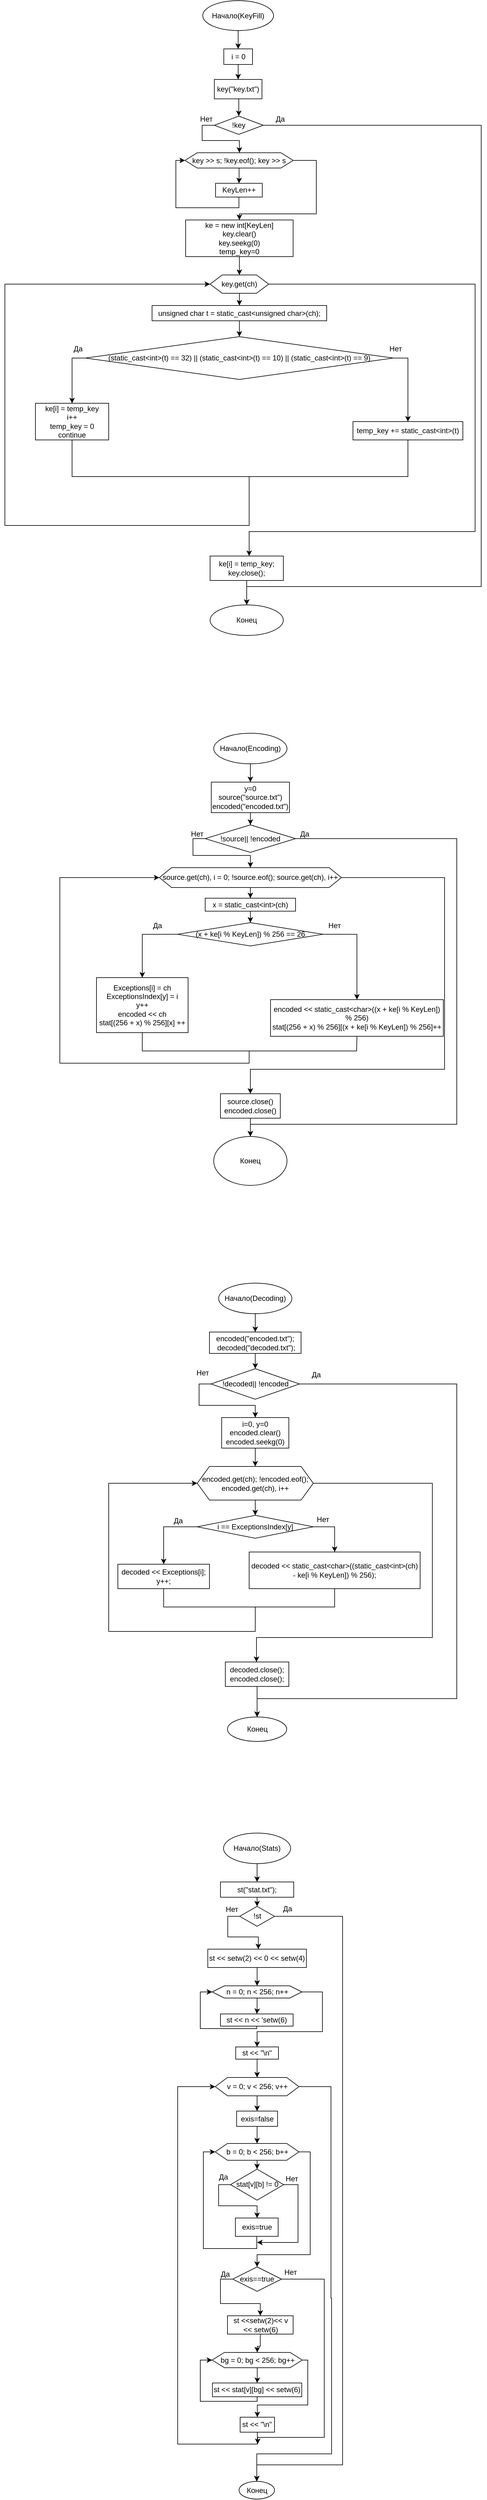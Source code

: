 <mxfile version="22.1.11" type="device">
  <diagram name="Страница — 1" id="eBYoO9lafieUX8PKDWNE">
    <mxGraphModel dx="2058" dy="2349" grid="1" gridSize="1" guides="1" tooltips="1" connect="1" arrows="1" fold="1" page="1" pageScale="1" pageWidth="827" pageHeight="1169" math="0" shadow="0">
      <root>
        <mxCell id="0" />
        <mxCell id="1" parent="0" />
        <mxCell id="-G9Bp_dfv1pCXyJ47o4s-3" value="" style="edgeStyle=orthogonalEdgeStyle;rounded=0;orthogonalLoop=1;jettySize=auto;html=1;" parent="1" source="-G9Bp_dfv1pCXyJ47o4s-1" target="-G9Bp_dfv1pCXyJ47o4s-2" edge="1">
          <mxGeometry relative="1" as="geometry" />
        </mxCell>
        <mxCell id="-G9Bp_dfv1pCXyJ47o4s-1" value="Начало(KeyFill)" style="ellipse;whiteSpace=wrap;html=1;" parent="1" vertex="1">
          <mxGeometry x="354" y="-1169" width="116" height="49" as="geometry" />
        </mxCell>
        <mxCell id="-G9Bp_dfv1pCXyJ47o4s-5" value="" style="edgeStyle=orthogonalEdgeStyle;rounded=0;orthogonalLoop=1;jettySize=auto;html=1;" parent="1" source="-G9Bp_dfv1pCXyJ47o4s-2" target="-G9Bp_dfv1pCXyJ47o4s-4" edge="1">
          <mxGeometry relative="1" as="geometry" />
        </mxCell>
        <mxCell id="-G9Bp_dfv1pCXyJ47o4s-2" value="i = 0" style="whiteSpace=wrap;html=1;" parent="1" vertex="1">
          <mxGeometry x="388.5" y="-1090" width="47" height="25.5" as="geometry" />
        </mxCell>
        <mxCell id="-G9Bp_dfv1pCXyJ47o4s-7" style="edgeStyle=orthogonalEdgeStyle;rounded=0;orthogonalLoop=1;jettySize=auto;html=1;exitX=0.5;exitY=1;exitDx=0;exitDy=0;entryX=0.5;entryY=0;entryDx=0;entryDy=0;" parent="1" source="-G9Bp_dfv1pCXyJ47o4s-4" target="-G9Bp_dfv1pCXyJ47o4s-6" edge="1">
          <mxGeometry relative="1" as="geometry" />
        </mxCell>
        <mxCell id="-G9Bp_dfv1pCXyJ47o4s-4" value="key(&quot;key.txt&quot;)" style="whiteSpace=wrap;html=1;" parent="1" vertex="1">
          <mxGeometry x="373" y="-1040" width="78" height="31.75" as="geometry" />
        </mxCell>
        <mxCell id="-G9Bp_dfv1pCXyJ47o4s-11" style="edgeStyle=orthogonalEdgeStyle;rounded=0;orthogonalLoop=1;jettySize=auto;html=1;exitX=1;exitY=0.5;exitDx=0;exitDy=0;entryX=0.5;entryY=0;entryDx=0;entryDy=0;" parent="1" source="-G9Bp_dfv1pCXyJ47o4s-6" target="-G9Bp_dfv1pCXyJ47o4s-39" edge="1">
          <mxGeometry relative="1" as="geometry">
            <mxPoint x="520" y="-965.333" as="targetPoint" />
            <Array as="points">
              <mxPoint x="810" y="-965" />
              <mxPoint x="810" y="-210" />
              <mxPoint x="426" y="-210" />
            </Array>
          </mxGeometry>
        </mxCell>
        <mxCell id="-G9Bp_dfv1pCXyJ47o4s-13" value="" style="edgeStyle=orthogonalEdgeStyle;rounded=0;orthogonalLoop=1;jettySize=auto;html=1;exitX=0;exitY=0.5;exitDx=0;exitDy=0;" parent="1" source="-G9Bp_dfv1pCXyJ47o4s-6" target="-G9Bp_dfv1pCXyJ47o4s-12" edge="1">
          <mxGeometry relative="1" as="geometry">
            <Array as="points">
              <mxPoint x="353" y="-965" />
              <mxPoint x="353" y="-940" />
              <mxPoint x="414" y="-940" />
            </Array>
          </mxGeometry>
        </mxCell>
        <mxCell id="-G9Bp_dfv1pCXyJ47o4s-6" value="!key" style="rhombus;whiteSpace=wrap;html=1;" parent="1" vertex="1">
          <mxGeometry x="373" y="-980" width="80" height="30" as="geometry" />
        </mxCell>
        <mxCell id="-G9Bp_dfv1pCXyJ47o4s-15" value="" style="edgeStyle=orthogonalEdgeStyle;rounded=0;orthogonalLoop=1;jettySize=auto;html=1;" parent="1" source="-G9Bp_dfv1pCXyJ47o4s-12" target="-G9Bp_dfv1pCXyJ47o4s-14" edge="1">
          <mxGeometry relative="1" as="geometry" />
        </mxCell>
        <mxCell id="-G9Bp_dfv1pCXyJ47o4s-18" value="" style="edgeStyle=orthogonalEdgeStyle;rounded=0;orthogonalLoop=1;jettySize=auto;html=1;entryX=0.5;entryY=0;entryDx=0;entryDy=0;" parent="1" source="-G9Bp_dfv1pCXyJ47o4s-12" target="-G9Bp_dfv1pCXyJ47o4s-17" edge="1">
          <mxGeometry relative="1" as="geometry">
            <Array as="points">
              <mxPoint x="540" y="-907" />
              <mxPoint x="540" y="-820" />
              <mxPoint x="414" y="-820" />
            </Array>
          </mxGeometry>
        </mxCell>
        <mxCell id="-G9Bp_dfv1pCXyJ47o4s-12" value="key &amp;gt;&amp;gt; s; !key.eof(); key &amp;gt;&amp;gt; s" style="shape=hexagon;perimeter=hexagonPerimeter2;whiteSpace=wrap;html=1;fixedSize=1;" parent="1" vertex="1">
          <mxGeometry x="325" y="-920" width="177" height="25" as="geometry" />
        </mxCell>
        <mxCell id="-G9Bp_dfv1pCXyJ47o4s-16" style="edgeStyle=orthogonalEdgeStyle;rounded=0;orthogonalLoop=1;jettySize=auto;html=1;exitX=0.5;exitY=1;exitDx=0;exitDy=0;entryX=0;entryY=0.5;entryDx=0;entryDy=0;" parent="1" source="-G9Bp_dfv1pCXyJ47o4s-14" target="-G9Bp_dfv1pCXyJ47o4s-12" edge="1">
          <mxGeometry relative="1" as="geometry">
            <Array as="points">
              <mxPoint x="413" y="-830" />
              <mxPoint x="310" y="-830" />
              <mxPoint x="310" y="-907" />
            </Array>
          </mxGeometry>
        </mxCell>
        <mxCell id="-G9Bp_dfv1pCXyJ47o4s-14" value="KeyLen++" style="whiteSpace=wrap;html=1;" parent="1" vertex="1">
          <mxGeometry x="375" y="-870" width="76.5" height="22.5" as="geometry" />
        </mxCell>
        <mxCell id="-G9Bp_dfv1pCXyJ47o4s-21" value="" style="edgeStyle=orthogonalEdgeStyle;rounded=0;orthogonalLoop=1;jettySize=auto;html=1;" parent="1" source="-G9Bp_dfv1pCXyJ47o4s-17" target="-G9Bp_dfv1pCXyJ47o4s-20" edge="1">
          <mxGeometry relative="1" as="geometry" />
        </mxCell>
        <mxCell id="-G9Bp_dfv1pCXyJ47o4s-17" value="&lt;div&gt;ke = new int[KeyLen]&lt;/div&gt;&lt;div&gt;key.clear()&lt;/div&gt;&lt;div&gt;key.seekg(0)&lt;/div&gt;&lt;div&gt;temp_key=0&lt;/div&gt;" style="whiteSpace=wrap;html=1;" parent="1" vertex="1">
          <mxGeometry x="326" y="-810" width="176" height="60" as="geometry" />
        </mxCell>
        <mxCell id="-G9Bp_dfv1pCXyJ47o4s-23" value="" style="edgeStyle=orthogonalEdgeStyle;rounded=0;orthogonalLoop=1;jettySize=auto;html=1;" parent="1" source="-G9Bp_dfv1pCXyJ47o4s-20" target="-G9Bp_dfv1pCXyJ47o4s-22" edge="1">
          <mxGeometry relative="1" as="geometry" />
        </mxCell>
        <mxCell id="-G9Bp_dfv1pCXyJ47o4s-37" style="edgeStyle=orthogonalEdgeStyle;rounded=0;orthogonalLoop=1;jettySize=auto;html=1;exitX=1;exitY=0.5;exitDx=0;exitDy=0;" parent="1" source="-G9Bp_dfv1pCXyJ47o4s-20" edge="1">
          <mxGeometry relative="1" as="geometry">
            <mxPoint x="430" y="-260" as="targetPoint" />
            <Array as="points">
              <mxPoint x="800" y="-705" />
              <mxPoint x="800" y="-300" />
              <mxPoint x="430" y="-300" />
            </Array>
          </mxGeometry>
        </mxCell>
        <mxCell id="-G9Bp_dfv1pCXyJ47o4s-20" value="key.get(ch)" style="shape=hexagon;perimeter=hexagonPerimeter2;whiteSpace=wrap;html=1;fixedSize=1;" parent="1" vertex="1">
          <mxGeometry x="366" y="-720" width="96" height="30" as="geometry" />
        </mxCell>
        <mxCell id="-G9Bp_dfv1pCXyJ47o4s-25" value="" style="edgeStyle=orthogonalEdgeStyle;rounded=0;orthogonalLoop=1;jettySize=auto;html=1;" parent="1" source="-G9Bp_dfv1pCXyJ47o4s-22" target="-G9Bp_dfv1pCXyJ47o4s-24" edge="1">
          <mxGeometry relative="1" as="geometry" />
        </mxCell>
        <mxCell id="-G9Bp_dfv1pCXyJ47o4s-22" value="unsigned char t = static_cast&amp;lt;unsigned char&amp;gt;(ch);" style="whiteSpace=wrap;html=1;" parent="1" vertex="1">
          <mxGeometry x="271" y="-670" width="286" height="25" as="geometry" />
        </mxCell>
        <mxCell id="-G9Bp_dfv1pCXyJ47o4s-27" value="" style="edgeStyle=orthogonalEdgeStyle;rounded=0;orthogonalLoop=1;jettySize=auto;html=1;exitX=1;exitY=0.5;exitDx=0;exitDy=0;" parent="1" source="-G9Bp_dfv1pCXyJ47o4s-24" target="-G9Bp_dfv1pCXyJ47o4s-26" edge="1">
          <mxGeometry relative="1" as="geometry" />
        </mxCell>
        <mxCell id="-G9Bp_dfv1pCXyJ47o4s-29" value="" style="edgeStyle=orthogonalEdgeStyle;rounded=0;orthogonalLoop=1;jettySize=auto;html=1;exitX=0;exitY=0.5;exitDx=0;exitDy=0;" parent="1" source="-G9Bp_dfv1pCXyJ47o4s-24" target="-G9Bp_dfv1pCXyJ47o4s-28" edge="1">
          <mxGeometry relative="1" as="geometry" />
        </mxCell>
        <mxCell id="-G9Bp_dfv1pCXyJ47o4s-24" value="(static_cast&amp;lt;int&amp;gt;(t) == 32) || (static_cast&amp;lt;int&amp;gt;(t) == 10) || (static_cast&amp;lt;int&amp;gt;(t) == 9)" style="rhombus;whiteSpace=wrap;html=1;" parent="1" vertex="1">
          <mxGeometry x="162" y="-619" width="504" height="70" as="geometry" />
        </mxCell>
        <mxCell id="-G9Bp_dfv1pCXyJ47o4s-26" value="temp_key += static_cast&amp;lt;int&amp;gt;(t)" style="whiteSpace=wrap;html=1;" parent="1" vertex="1">
          <mxGeometry x="600" y="-480" width="180" height="30" as="geometry" />
        </mxCell>
        <mxCell id="-G9Bp_dfv1pCXyJ47o4s-34" style="edgeStyle=orthogonalEdgeStyle;rounded=0;orthogonalLoop=1;jettySize=auto;html=1;exitX=0.5;exitY=1;exitDx=0;exitDy=0;entryX=0;entryY=0.5;entryDx=0;entryDy=0;" parent="1" target="-G9Bp_dfv1pCXyJ47o4s-20" edge="1">
          <mxGeometry relative="1" as="geometry">
            <mxPoint x="40" y="-840" as="targetPoint" />
            <mxPoint x="140" y="-450" as="sourcePoint" />
            <Array as="points">
              <mxPoint x="140" y="-390" />
              <mxPoint x="430" y="-390" />
              <mxPoint x="430" y="-310" />
              <mxPoint x="30" y="-310" />
              <mxPoint x="30" y="-705" />
            </Array>
          </mxGeometry>
        </mxCell>
        <mxCell id="-G9Bp_dfv1pCXyJ47o4s-28" value="&lt;div&gt;ke[i] = temp_key&lt;/div&gt;&lt;div&gt;i++&lt;/div&gt;&lt;div&gt;temp_key = 0&lt;/div&gt;&lt;div&gt;continue&lt;/div&gt;" style="whiteSpace=wrap;html=1;" parent="1" vertex="1">
          <mxGeometry x="80" y="-510" width="120" height="60" as="geometry" />
        </mxCell>
        <mxCell id="-G9Bp_dfv1pCXyJ47o4s-30" value="Да" style="text;html=1;strokeColor=none;fillColor=none;align=center;verticalAlign=middle;whiteSpace=wrap;rounded=0;" parent="1" vertex="1">
          <mxGeometry x="120" y="-614" width="60" height="30" as="geometry" />
        </mxCell>
        <mxCell id="-G9Bp_dfv1pCXyJ47o4s-31" value="Да" style="text;html=1;strokeColor=none;fillColor=none;align=center;verticalAlign=middle;whiteSpace=wrap;rounded=0;" parent="1" vertex="1">
          <mxGeometry x="451" y="-990" width="60" height="30" as="geometry" />
        </mxCell>
        <mxCell id="-G9Bp_dfv1pCXyJ47o4s-32" value="Нет" style="text;html=1;strokeColor=none;fillColor=none;align=center;verticalAlign=middle;whiteSpace=wrap;rounded=0;" parent="1" vertex="1">
          <mxGeometry x="640" y="-614" width="60" height="30" as="geometry" />
        </mxCell>
        <mxCell id="-G9Bp_dfv1pCXyJ47o4s-33" value="Нет" style="text;html=1;strokeColor=none;fillColor=none;align=center;verticalAlign=middle;whiteSpace=wrap;rounded=0;" parent="1" vertex="1">
          <mxGeometry x="330" y="-990" width="60" height="30" as="geometry" />
        </mxCell>
        <mxCell id="-G9Bp_dfv1pCXyJ47o4s-36" value="" style="endArrow=none;html=1;rounded=0;entryX=0.5;entryY=1;entryDx=0;entryDy=0;" parent="1" target="-G9Bp_dfv1pCXyJ47o4s-26" edge="1">
          <mxGeometry width="50" height="50" relative="1" as="geometry">
            <mxPoint x="430" y="-390" as="sourcePoint" />
            <mxPoint x="420" y="-660" as="targetPoint" />
            <Array as="points">
              <mxPoint x="690" y="-390" />
            </Array>
          </mxGeometry>
        </mxCell>
        <mxCell id="-G9Bp_dfv1pCXyJ47o4s-40" style="edgeStyle=orthogonalEdgeStyle;rounded=0;orthogonalLoop=1;jettySize=auto;html=1;exitX=0.5;exitY=1;exitDx=0;exitDy=0;entryX=0.5;entryY=0;entryDx=0;entryDy=0;" parent="1" source="-G9Bp_dfv1pCXyJ47o4s-38" target="-G9Bp_dfv1pCXyJ47o4s-39" edge="1">
          <mxGeometry relative="1" as="geometry" />
        </mxCell>
        <mxCell id="-G9Bp_dfv1pCXyJ47o4s-38" value="&lt;div&gt;ke[i] = temp_key;&lt;/div&gt;&lt;div&gt;key.close();&lt;/div&gt;" style="rounded=0;whiteSpace=wrap;html=1;" parent="1" vertex="1">
          <mxGeometry x="366" y="-260" width="120" height="40" as="geometry" />
        </mxCell>
        <mxCell id="-G9Bp_dfv1pCXyJ47o4s-39" value="Конец" style="ellipse;whiteSpace=wrap;html=1;" parent="1" vertex="1">
          <mxGeometry x="366" y="-180" width="120" height="50" as="geometry" />
        </mxCell>
        <mxCell id="-G9Bp_dfv1pCXyJ47o4s-43" value="" style="edgeStyle=orthogonalEdgeStyle;rounded=0;orthogonalLoop=1;jettySize=auto;html=1;" parent="1" source="-G9Bp_dfv1pCXyJ47o4s-41" target="-G9Bp_dfv1pCXyJ47o4s-42" edge="1">
          <mxGeometry relative="1" as="geometry" />
        </mxCell>
        <mxCell id="-G9Bp_dfv1pCXyJ47o4s-41" value="Начало(Encoding)" style="ellipse;whiteSpace=wrap;html=1;" parent="1" vertex="1">
          <mxGeometry x="372" y="30" width="120" height="50" as="geometry" />
        </mxCell>
        <mxCell id="-G9Bp_dfv1pCXyJ47o4s-45" value="" style="edgeStyle=orthogonalEdgeStyle;rounded=0;orthogonalLoop=1;jettySize=auto;html=1;" parent="1" source="-G9Bp_dfv1pCXyJ47o4s-42" target="-G9Bp_dfv1pCXyJ47o4s-44" edge="1">
          <mxGeometry relative="1" as="geometry" />
        </mxCell>
        <mxCell id="-G9Bp_dfv1pCXyJ47o4s-42" value="y=0&lt;br&gt;source(&quot;source.txt&quot;)&lt;br&gt;encoded(&quot;encoded.txt&quot;)" style="whiteSpace=wrap;html=1;" parent="1" vertex="1">
          <mxGeometry x="368" y="110" width="128" height="50" as="geometry" />
        </mxCell>
        <mxCell id="-G9Bp_dfv1pCXyJ47o4s-46" style="edgeStyle=orthogonalEdgeStyle;rounded=0;orthogonalLoop=1;jettySize=auto;html=1;exitX=1;exitY=0.5;exitDx=0;exitDy=0;entryX=0.5;entryY=0;entryDx=0;entryDy=0;" parent="1" source="-G9Bp_dfv1pCXyJ47o4s-44" target="-G9Bp_dfv1pCXyJ47o4s-62" edge="1">
          <mxGeometry relative="1" as="geometry">
            <mxPoint x="510" y="810" as="targetPoint" />
            <Array as="points">
              <mxPoint x="770" y="203" />
              <mxPoint x="770" y="670" />
              <mxPoint x="432" y="670" />
            </Array>
          </mxGeometry>
        </mxCell>
        <mxCell id="-G9Bp_dfv1pCXyJ47o4s-48" value="" style="edgeStyle=orthogonalEdgeStyle;rounded=0;orthogonalLoop=1;jettySize=auto;html=1;exitX=0;exitY=0.5;exitDx=0;exitDy=0;entryX=0.5;entryY=0;entryDx=0;entryDy=0;" parent="1" source="-G9Bp_dfv1pCXyJ47o4s-44" target="-G9Bp_dfv1pCXyJ47o4s-47" edge="1">
          <mxGeometry relative="1" as="geometry">
            <Array as="points">
              <mxPoint x="338" y="203" />
              <mxPoint x="338" y="230" />
              <mxPoint x="432" y="230" />
            </Array>
          </mxGeometry>
        </mxCell>
        <mxCell id="-G9Bp_dfv1pCXyJ47o4s-44" value="!source|| !encoded" style="rhombus;whiteSpace=wrap;html=1;" parent="1" vertex="1">
          <mxGeometry x="358" y="180" width="148" height="45" as="geometry" />
        </mxCell>
        <mxCell id="-G9Bp_dfv1pCXyJ47o4s-50" value="" style="edgeStyle=orthogonalEdgeStyle;rounded=0;orthogonalLoop=1;jettySize=auto;html=1;" parent="1" source="-G9Bp_dfv1pCXyJ47o4s-47" target="-G9Bp_dfv1pCXyJ47o4s-49" edge="1">
          <mxGeometry relative="1" as="geometry" />
        </mxCell>
        <mxCell id="-G9Bp_dfv1pCXyJ47o4s-61" value="" style="edgeStyle=orthogonalEdgeStyle;rounded=0;orthogonalLoop=1;jettySize=auto;html=1;entryX=0.5;entryY=0;entryDx=0;entryDy=0;" parent="1" source="-G9Bp_dfv1pCXyJ47o4s-47" target="-G9Bp_dfv1pCXyJ47o4s-60" edge="1">
          <mxGeometry relative="1" as="geometry">
            <Array as="points">
              <mxPoint x="750" y="266" />
              <mxPoint x="750" y="580" />
              <mxPoint x="432" y="580" />
              <mxPoint x="432" y="610" />
            </Array>
          </mxGeometry>
        </mxCell>
        <mxCell id="-G9Bp_dfv1pCXyJ47o4s-47" value="source.get(ch), i = 0; !source.eof(); source.get(ch), i++" style="shape=hexagon;perimeter=hexagonPerimeter2;whiteSpace=wrap;html=1;fixedSize=1;" parent="1" vertex="1">
          <mxGeometry x="283" y="250" width="298" height="32.5" as="geometry" />
        </mxCell>
        <mxCell id="-G9Bp_dfv1pCXyJ47o4s-52" value="" style="edgeStyle=orthogonalEdgeStyle;rounded=0;orthogonalLoop=1;jettySize=auto;html=1;" parent="1" source="-G9Bp_dfv1pCXyJ47o4s-49" target="-G9Bp_dfv1pCXyJ47o4s-51" edge="1">
          <mxGeometry relative="1" as="geometry" />
        </mxCell>
        <mxCell id="-G9Bp_dfv1pCXyJ47o4s-49" value="x = static_cast&amp;lt;int&amp;gt;(ch)" style="whiteSpace=wrap;html=1;" parent="1" vertex="1">
          <mxGeometry x="358" y="300" width="148" height="21.25" as="geometry" />
        </mxCell>
        <mxCell id="-G9Bp_dfv1pCXyJ47o4s-54" value="" style="edgeStyle=orthogonalEdgeStyle;rounded=0;orthogonalLoop=1;jettySize=auto;html=1;exitX=0;exitY=0.5;exitDx=0;exitDy=0;" parent="1" source="-G9Bp_dfv1pCXyJ47o4s-51" target="-G9Bp_dfv1pCXyJ47o4s-53" edge="1">
          <mxGeometry relative="1" as="geometry" />
        </mxCell>
        <mxCell id="-G9Bp_dfv1pCXyJ47o4s-56" value="" style="edgeStyle=orthogonalEdgeStyle;rounded=0;orthogonalLoop=1;jettySize=auto;html=1;exitX=1;exitY=0.5;exitDx=0;exitDy=0;" parent="1" source="-G9Bp_dfv1pCXyJ47o4s-51" target="-G9Bp_dfv1pCXyJ47o4s-55" edge="1">
          <mxGeometry relative="1" as="geometry" />
        </mxCell>
        <mxCell id="-G9Bp_dfv1pCXyJ47o4s-51" value="(x + ke[i % KeyLen]) % 256 == 26" style="rhombus;whiteSpace=wrap;html=1;" parent="1" vertex="1">
          <mxGeometry x="313" y="340" width="238" height="38.12" as="geometry" />
        </mxCell>
        <mxCell id="-G9Bp_dfv1pCXyJ47o4s-57" style="edgeStyle=orthogonalEdgeStyle;rounded=0;orthogonalLoop=1;jettySize=auto;html=1;exitX=0.5;exitY=1;exitDx=0;exitDy=0;entryX=0;entryY=0.5;entryDx=0;entryDy=0;" parent="1" source="-G9Bp_dfv1pCXyJ47o4s-53" target="-G9Bp_dfv1pCXyJ47o4s-47" edge="1">
          <mxGeometry relative="1" as="geometry">
            <Array as="points">
              <mxPoint x="255" y="550" />
              <mxPoint x="430" y="550" />
              <mxPoint x="430" y="570" />
              <mxPoint x="120" y="570" />
              <mxPoint x="120" y="266" />
            </Array>
          </mxGeometry>
        </mxCell>
        <mxCell id="-G9Bp_dfv1pCXyJ47o4s-53" value="&lt;div&gt;Exceptions[i] = ch&lt;/div&gt;&lt;div&gt;ExceptionsIndex[y] = i&lt;/div&gt;&lt;div&gt;y++&lt;/div&gt;&lt;div&gt;encoded &amp;lt;&amp;lt; ch&lt;/div&gt;&lt;div&gt;stat[(256 + x) % 256][x] ++&lt;/div&gt;" style="whiteSpace=wrap;html=1;" parent="1" vertex="1">
          <mxGeometry x="180" y="430" width="150" height="90" as="geometry" />
        </mxCell>
        <mxCell id="-G9Bp_dfv1pCXyJ47o4s-55" value="&lt;div&gt;encoded &amp;lt;&amp;lt; static_cast&amp;lt;char&amp;gt;((x + ke[i % KeyLen]) % 256)&lt;/div&gt;&lt;div&gt;stat[(256 + x) % 256][(x + ke[i % KeyLen]) % 256]++&lt;/div&gt;" style="whiteSpace=wrap;html=1;" parent="1" vertex="1">
          <mxGeometry x="465" y="466" width="283" height="60" as="geometry" />
        </mxCell>
        <mxCell id="-G9Bp_dfv1pCXyJ47o4s-59" value="" style="endArrow=none;html=1;rounded=0;entryX=0.5;entryY=1;entryDx=0;entryDy=0;" parent="1" target="-G9Bp_dfv1pCXyJ47o4s-55" edge="1">
          <mxGeometry width="50" height="50" relative="1" as="geometry">
            <mxPoint x="430" y="550" as="sourcePoint" />
            <mxPoint x="450" y="190" as="targetPoint" />
            <Array as="points">
              <mxPoint x="606" y="550" />
            </Array>
          </mxGeometry>
        </mxCell>
        <mxCell id="-G9Bp_dfv1pCXyJ47o4s-63" value="" style="edgeStyle=orthogonalEdgeStyle;rounded=0;orthogonalLoop=1;jettySize=auto;html=1;" parent="1" source="-G9Bp_dfv1pCXyJ47o4s-60" target="-G9Bp_dfv1pCXyJ47o4s-62" edge="1">
          <mxGeometry relative="1" as="geometry" />
        </mxCell>
        <mxCell id="-G9Bp_dfv1pCXyJ47o4s-60" value="&lt;div&gt;source.close()&lt;/div&gt;&lt;div&gt;encoded.close()&lt;/div&gt;" style="whiteSpace=wrap;html=1;" parent="1" vertex="1">
          <mxGeometry x="383" y="620" width="98" height="40" as="geometry" />
        </mxCell>
        <mxCell id="-G9Bp_dfv1pCXyJ47o4s-62" value="Конец" style="ellipse;whiteSpace=wrap;html=1;" parent="1" vertex="1">
          <mxGeometry x="372" y="690" width="120" height="80" as="geometry" />
        </mxCell>
        <mxCell id="-G9Bp_dfv1pCXyJ47o4s-65" value="Нет" style="text;html=1;strokeColor=none;fillColor=none;align=center;verticalAlign=middle;whiteSpace=wrap;rounded=0;" parent="1" vertex="1">
          <mxGeometry x="315" y="180" width="60" height="30" as="geometry" />
        </mxCell>
        <mxCell id="-G9Bp_dfv1pCXyJ47o4s-66" value="Нет" style="text;html=1;strokeColor=none;fillColor=none;align=center;verticalAlign=middle;whiteSpace=wrap;rounded=0;" parent="1" vertex="1">
          <mxGeometry x="540" y="330" width="60" height="30" as="geometry" />
        </mxCell>
        <mxCell id="-G9Bp_dfv1pCXyJ47o4s-67" value="Да" style="text;html=1;strokeColor=none;fillColor=none;align=center;verticalAlign=middle;whiteSpace=wrap;rounded=0;" parent="1" vertex="1">
          <mxGeometry x="491" y="180" width="60" height="30" as="geometry" />
        </mxCell>
        <mxCell id="-G9Bp_dfv1pCXyJ47o4s-68" value="Да" style="text;html=1;strokeColor=none;fillColor=none;align=center;verticalAlign=middle;whiteSpace=wrap;rounded=0;" parent="1" vertex="1">
          <mxGeometry x="250" y="330" width="60" height="30" as="geometry" />
        </mxCell>
        <mxCell id="-G9Bp_dfv1pCXyJ47o4s-71" value="" style="edgeStyle=orthogonalEdgeStyle;rounded=0;orthogonalLoop=1;jettySize=auto;html=1;" parent="1" source="-G9Bp_dfv1pCXyJ47o4s-69" target="-G9Bp_dfv1pCXyJ47o4s-70" edge="1">
          <mxGeometry relative="1" as="geometry" />
        </mxCell>
        <mxCell id="-G9Bp_dfv1pCXyJ47o4s-69" value="Начало(Decoding)" style="ellipse;whiteSpace=wrap;html=1;" parent="1" vertex="1">
          <mxGeometry x="380" y="930" width="120" height="50" as="geometry" />
        </mxCell>
        <mxCell id="-G9Bp_dfv1pCXyJ47o4s-73" value="" style="edgeStyle=orthogonalEdgeStyle;rounded=0;orthogonalLoop=1;jettySize=auto;html=1;" parent="1" source="-G9Bp_dfv1pCXyJ47o4s-70" target="-G9Bp_dfv1pCXyJ47o4s-72" edge="1">
          <mxGeometry relative="1" as="geometry" />
        </mxCell>
        <mxCell id="-G9Bp_dfv1pCXyJ47o4s-70" value="&lt;div&gt;encoded(&quot;encoded.txt&quot;);&lt;/div&gt;&lt;div&gt;&amp;nbsp;decoded(&quot;decoded.txt&quot;);&lt;span style=&quot;&quot;&gt;&lt;/span&gt;&lt;/div&gt;" style="whiteSpace=wrap;html=1;" parent="1" vertex="1">
          <mxGeometry x="365" y="1010" width="150" height="35" as="geometry" />
        </mxCell>
        <mxCell id="-G9Bp_dfv1pCXyJ47o4s-74" style="edgeStyle=orthogonalEdgeStyle;rounded=0;orthogonalLoop=1;jettySize=auto;html=1;exitX=0;exitY=0.5;exitDx=0;exitDy=0;" parent="1" source="-G9Bp_dfv1pCXyJ47o4s-72" target="-G9Bp_dfv1pCXyJ47o4s-76" edge="1">
          <mxGeometry relative="1" as="geometry">
            <mxPoint x="440" y="1170" as="targetPoint" />
            <Array as="points">
              <mxPoint x="348" y="1095" />
              <mxPoint x="348" y="1130" />
              <mxPoint x="440" y="1130" />
            </Array>
          </mxGeometry>
        </mxCell>
        <mxCell id="-G9Bp_dfv1pCXyJ47o4s-75" style="edgeStyle=orthogonalEdgeStyle;rounded=0;orthogonalLoop=1;jettySize=auto;html=1;exitX=1;exitY=0.5;exitDx=0;exitDy=0;entryX=0.5;entryY=0;entryDx=0;entryDy=0;" parent="1" source="-G9Bp_dfv1pCXyJ47o4s-72" target="-G9Bp_dfv1pCXyJ47o4s-91" edge="1">
          <mxGeometry relative="1" as="geometry">
            <mxPoint x="760" y="1680.833" as="targetPoint" />
            <Array as="points">
              <mxPoint x="770" y="1095" />
              <mxPoint x="770" y="1610" />
              <mxPoint x="443" y="1610" />
            </Array>
          </mxGeometry>
        </mxCell>
        <mxCell id="-G9Bp_dfv1pCXyJ47o4s-72" value="!decoded|| !encoded" style="rhombus;whiteSpace=wrap;html=1;" parent="1" vertex="1">
          <mxGeometry x="367.5" y="1070" width="145" height="50" as="geometry" />
        </mxCell>
        <mxCell id="-G9Bp_dfv1pCXyJ47o4s-78" value="" style="edgeStyle=orthogonalEdgeStyle;rounded=0;orthogonalLoop=1;jettySize=auto;html=1;" parent="1" source="-G9Bp_dfv1pCXyJ47o4s-76" target="-G9Bp_dfv1pCXyJ47o4s-77" edge="1">
          <mxGeometry relative="1" as="geometry" />
        </mxCell>
        <mxCell id="-G9Bp_dfv1pCXyJ47o4s-76" value="i=0, y=0&lt;br&gt;&lt;div&gt;encoded.clear()&lt;/div&gt;&lt;div&gt;encoded.seekg(0)&lt;/div&gt;" style="rounded=0;whiteSpace=wrap;html=1;" parent="1" vertex="1">
          <mxGeometry x="385" y="1150" width="110" height="50" as="geometry" />
        </mxCell>
        <mxCell id="-G9Bp_dfv1pCXyJ47o4s-80" value="" style="edgeStyle=orthogonalEdgeStyle;rounded=0;orthogonalLoop=1;jettySize=auto;html=1;" parent="1" source="-G9Bp_dfv1pCXyJ47o4s-77" target="-G9Bp_dfv1pCXyJ47o4s-79" edge="1">
          <mxGeometry relative="1" as="geometry" />
        </mxCell>
        <mxCell id="-G9Bp_dfv1pCXyJ47o4s-90" value="" style="edgeStyle=orthogonalEdgeStyle;rounded=0;orthogonalLoop=1;jettySize=auto;html=1;" parent="1" source="-G9Bp_dfv1pCXyJ47o4s-77" target="-G9Bp_dfv1pCXyJ47o4s-89" edge="1">
          <mxGeometry relative="1" as="geometry">
            <Array as="points">
              <mxPoint x="730" y="1258" />
              <mxPoint x="730" y="1510" />
              <mxPoint x="442" y="1510" />
            </Array>
          </mxGeometry>
        </mxCell>
        <mxCell id="-G9Bp_dfv1pCXyJ47o4s-77" value="encoded.get(ch); !encoded.eof(); encoded.get(ch), i++" style="shape=hexagon;perimeter=hexagonPerimeter2;whiteSpace=wrap;html=1;fixedSize=1;rounded=0;" parent="1" vertex="1">
          <mxGeometry x="345" y="1230" width="190" height="55" as="geometry" />
        </mxCell>
        <mxCell id="-G9Bp_dfv1pCXyJ47o4s-82" value="" style="edgeStyle=orthogonalEdgeStyle;rounded=0;orthogonalLoop=1;jettySize=auto;html=1;exitX=0;exitY=0.5;exitDx=0;exitDy=0;" parent="1" source="-G9Bp_dfv1pCXyJ47o4s-79" target="-G9Bp_dfv1pCXyJ47o4s-81" edge="1">
          <mxGeometry relative="1" as="geometry" />
        </mxCell>
        <mxCell id="-G9Bp_dfv1pCXyJ47o4s-84" value="" style="edgeStyle=orthogonalEdgeStyle;rounded=0;orthogonalLoop=1;jettySize=auto;html=1;exitX=1;exitY=0.5;exitDx=0;exitDy=0;" parent="1" source="-G9Bp_dfv1pCXyJ47o4s-79" target="-G9Bp_dfv1pCXyJ47o4s-83" edge="1">
          <mxGeometry relative="1" as="geometry" />
        </mxCell>
        <mxCell id="-G9Bp_dfv1pCXyJ47o4s-79" value="i == ExceptionsIndex[y]" style="rhombus;whiteSpace=wrap;html=1;rounded=0;" parent="1" vertex="1">
          <mxGeometry x="345" y="1310" width="190" height="37.5" as="geometry" />
        </mxCell>
        <mxCell id="-G9Bp_dfv1pCXyJ47o4s-85" style="edgeStyle=orthogonalEdgeStyle;rounded=0;orthogonalLoop=1;jettySize=auto;html=1;exitX=0.5;exitY=1;exitDx=0;exitDy=0;entryX=0;entryY=0.5;entryDx=0;entryDy=0;" parent="1" source="-G9Bp_dfv1pCXyJ47o4s-81" target="-G9Bp_dfv1pCXyJ47o4s-77" edge="1">
          <mxGeometry relative="1" as="geometry">
            <Array as="points">
              <mxPoint x="290" y="1460" />
              <mxPoint x="440" y="1460" />
              <mxPoint x="440" y="1500" />
              <mxPoint x="200" y="1500" />
              <mxPoint x="200" y="1258" />
            </Array>
          </mxGeometry>
        </mxCell>
        <mxCell id="-G9Bp_dfv1pCXyJ47o4s-81" value="&lt;div&gt;decoded &amp;lt;&amp;lt; Exceptions[i];&lt;/div&gt;&lt;div&gt;y++;&lt;/div&gt;" style="whiteSpace=wrap;html=1;rounded=0;" parent="1" vertex="1">
          <mxGeometry x="215" y="1390" width="150" height="40" as="geometry" />
        </mxCell>
        <mxCell id="-G9Bp_dfv1pCXyJ47o4s-83" value="decoded &amp;lt;&amp;lt; static_cast&amp;lt;char&amp;gt;((static_cast&amp;lt;int&amp;gt;(ch) - ke[i % KeyLen]) % 256);" style="whiteSpace=wrap;html=1;rounded=0;" parent="1" vertex="1">
          <mxGeometry x="430" y="1370" width="280" height="60" as="geometry" />
        </mxCell>
        <mxCell id="-G9Bp_dfv1pCXyJ47o4s-87" value="" style="endArrow=none;html=1;rounded=0;entryX=0.5;entryY=1;entryDx=0;entryDy=0;" parent="1" target="-G9Bp_dfv1pCXyJ47o4s-83" edge="1">
          <mxGeometry width="50" height="50" relative="1" as="geometry">
            <mxPoint x="440" y="1460" as="sourcePoint" />
            <mxPoint x="480" y="1150" as="targetPoint" />
            <Array as="points">
              <mxPoint x="570" y="1460" />
            </Array>
          </mxGeometry>
        </mxCell>
        <mxCell id="-G9Bp_dfv1pCXyJ47o4s-92" value="" style="edgeStyle=orthogonalEdgeStyle;rounded=0;orthogonalLoop=1;jettySize=auto;html=1;" parent="1" source="-G9Bp_dfv1pCXyJ47o4s-89" target="-G9Bp_dfv1pCXyJ47o4s-91" edge="1">
          <mxGeometry relative="1" as="geometry" />
        </mxCell>
        <mxCell id="-G9Bp_dfv1pCXyJ47o4s-89" value="&lt;div&gt;decoded.close();&lt;/div&gt;&lt;div&gt;encoded.close();&lt;/div&gt;" style="whiteSpace=wrap;html=1;rounded=0;" parent="1" vertex="1">
          <mxGeometry x="391" y="1550" width="104" height="40" as="geometry" />
        </mxCell>
        <mxCell id="-G9Bp_dfv1pCXyJ47o4s-91" value="Конец" style="ellipse;whiteSpace=wrap;html=1;" parent="1" vertex="1">
          <mxGeometry x="394.5" y="1640" width="97" height="40" as="geometry" />
        </mxCell>
        <mxCell id="-G9Bp_dfv1pCXyJ47o4s-95" value="" style="edgeStyle=orthogonalEdgeStyle;rounded=0;orthogonalLoop=1;jettySize=auto;html=1;" parent="1" source="-G9Bp_dfv1pCXyJ47o4s-93" target="-G9Bp_dfv1pCXyJ47o4s-94" edge="1">
          <mxGeometry relative="1" as="geometry" />
        </mxCell>
        <mxCell id="-G9Bp_dfv1pCXyJ47o4s-93" value="Начало(Stats)" style="ellipse;whiteSpace=wrap;html=1;" parent="1" vertex="1">
          <mxGeometry x="388" y="1830" width="110" height="50" as="geometry" />
        </mxCell>
        <mxCell id="-G9Bp_dfv1pCXyJ47o4s-97" value="" style="edgeStyle=orthogonalEdgeStyle;rounded=0;orthogonalLoop=1;jettySize=auto;html=1;" parent="1" source="-G9Bp_dfv1pCXyJ47o4s-94" target="-G9Bp_dfv1pCXyJ47o4s-96" edge="1">
          <mxGeometry relative="1" as="geometry" />
        </mxCell>
        <mxCell id="-G9Bp_dfv1pCXyJ47o4s-94" value="st(&quot;stat.txt&quot;);" style="whiteSpace=wrap;html=1;" parent="1" vertex="1">
          <mxGeometry x="383" y="1910" width="120" height="25" as="geometry" />
        </mxCell>
        <mxCell id="-G9Bp_dfv1pCXyJ47o4s-99" value="" style="edgeStyle=orthogonalEdgeStyle;rounded=0;orthogonalLoop=1;jettySize=auto;html=1;exitX=0;exitY=0.5;exitDx=0;exitDy=0;" parent="1" source="-G9Bp_dfv1pCXyJ47o4s-96" target="-G9Bp_dfv1pCXyJ47o4s-98" edge="1">
          <mxGeometry relative="1" as="geometry">
            <Array as="points">
              <mxPoint x="395" y="1966" />
              <mxPoint x="395" y="2000" />
              <mxPoint x="445" y="2000" />
            </Array>
          </mxGeometry>
        </mxCell>
        <mxCell id="-G9Bp_dfv1pCXyJ47o4s-144" style="edgeStyle=orthogonalEdgeStyle;rounded=0;orthogonalLoop=1;jettySize=auto;html=1;exitX=1;exitY=0.5;exitDx=0;exitDy=0;entryX=0.5;entryY=0;entryDx=0;entryDy=0;" parent="1" source="-G9Bp_dfv1pCXyJ47o4s-96" target="-G9Bp_dfv1pCXyJ47o4s-142" edge="1">
          <mxGeometry relative="1" as="geometry">
            <Array as="points">
              <mxPoint x="583" y="1966" />
              <mxPoint x="583" y="2864" />
              <mxPoint x="443" y="2864" />
            </Array>
          </mxGeometry>
        </mxCell>
        <mxCell id="-G9Bp_dfv1pCXyJ47o4s-96" value="!st" style="rhombus;whiteSpace=wrap;html=1;" parent="1" vertex="1">
          <mxGeometry x="414.5" y="1950" width="57" height="32.5" as="geometry" />
        </mxCell>
        <mxCell id="-G9Bp_dfv1pCXyJ47o4s-102" value="" style="edgeStyle=orthogonalEdgeStyle;rounded=0;orthogonalLoop=1;jettySize=auto;html=1;" parent="1" source="-G9Bp_dfv1pCXyJ47o4s-98" target="-G9Bp_dfv1pCXyJ47o4s-101" edge="1">
          <mxGeometry relative="1" as="geometry" />
        </mxCell>
        <mxCell id="-G9Bp_dfv1pCXyJ47o4s-98" value="st &amp;lt;&amp;lt; setw(2) &amp;lt;&amp;lt; 0 &amp;lt;&amp;lt; setw(4)" style="whiteSpace=wrap;html=1;" parent="1" vertex="1">
          <mxGeometry x="362.25" y="2020" width="161.5" height="30" as="geometry" />
        </mxCell>
        <mxCell id="-G9Bp_dfv1pCXyJ47o4s-104" value="" style="edgeStyle=orthogonalEdgeStyle;rounded=0;orthogonalLoop=1;jettySize=auto;html=1;" parent="1" source="-G9Bp_dfv1pCXyJ47o4s-101" target="-G9Bp_dfv1pCXyJ47o4s-103" edge="1">
          <mxGeometry relative="1" as="geometry" />
        </mxCell>
        <mxCell id="-G9Bp_dfv1pCXyJ47o4s-106" style="edgeStyle=orthogonalEdgeStyle;rounded=0;orthogonalLoop=1;jettySize=auto;html=1;entryX=0.5;entryY=0;entryDx=0;entryDy=0;" parent="1" source="-G9Bp_dfv1pCXyJ47o4s-101" target="-G9Bp_dfv1pCXyJ47o4s-107" edge="1">
          <mxGeometry relative="1" as="geometry">
            <mxPoint x="450" y="2200" as="targetPoint" />
            <Array as="points">
              <mxPoint x="550" y="2090" />
              <mxPoint x="550" y="2155" />
              <mxPoint x="443" y="2155" />
            </Array>
          </mxGeometry>
        </mxCell>
        <mxCell id="-G9Bp_dfv1pCXyJ47o4s-101" value="n = 0; n &amp;lt; 256; n++" style="shape=hexagon;perimeter=hexagonPerimeter2;whiteSpace=wrap;html=1;fixedSize=1;" parent="1" vertex="1">
          <mxGeometry x="369.5" y="2080" width="147" height="20" as="geometry" />
        </mxCell>
        <mxCell id="-G9Bp_dfv1pCXyJ47o4s-105" style="edgeStyle=orthogonalEdgeStyle;rounded=0;orthogonalLoop=1;jettySize=auto;html=1;exitX=0.5;exitY=1;exitDx=0;exitDy=0;entryX=0;entryY=0.5;entryDx=0;entryDy=0;" parent="1" source="-G9Bp_dfv1pCXyJ47o4s-103" target="-G9Bp_dfv1pCXyJ47o4s-101" edge="1">
          <mxGeometry relative="1" as="geometry">
            <Array as="points">
              <mxPoint x="443" y="2150" />
              <mxPoint x="350" y="2150" />
              <mxPoint x="350" y="2090" />
            </Array>
          </mxGeometry>
        </mxCell>
        <mxCell id="-G9Bp_dfv1pCXyJ47o4s-103" value="st &amp;lt;&amp;lt; n &amp;lt;&amp;lt; &#39;setw(6)" style="whiteSpace=wrap;html=1;" parent="1" vertex="1">
          <mxGeometry x="383" y="2126" width="119" height="20" as="geometry" />
        </mxCell>
        <mxCell id="-G9Bp_dfv1pCXyJ47o4s-110" value="" style="edgeStyle=orthogonalEdgeStyle;rounded=0;orthogonalLoop=1;jettySize=auto;html=1;" parent="1" source="-G9Bp_dfv1pCXyJ47o4s-107" target="-G9Bp_dfv1pCXyJ47o4s-109" edge="1">
          <mxGeometry relative="1" as="geometry" />
        </mxCell>
        <mxCell id="-G9Bp_dfv1pCXyJ47o4s-107" value="st &amp;lt;&amp;lt; &quot;\n&quot;" style="rounded=0;whiteSpace=wrap;html=1;" parent="1" vertex="1">
          <mxGeometry x="408" y="2180" width="70" height="20" as="geometry" />
        </mxCell>
        <mxCell id="-G9Bp_dfv1pCXyJ47o4s-112" value="" style="edgeStyle=orthogonalEdgeStyle;rounded=0;orthogonalLoop=1;jettySize=auto;html=1;" parent="1" source="-G9Bp_dfv1pCXyJ47o4s-109" target="-G9Bp_dfv1pCXyJ47o4s-113" edge="1">
          <mxGeometry relative="1" as="geometry">
            <mxPoint x="443" y="2315" as="targetPoint" />
          </mxGeometry>
        </mxCell>
        <mxCell id="-G9Bp_dfv1pCXyJ47o4s-141" style="edgeStyle=orthogonalEdgeStyle;rounded=0;orthogonalLoop=1;jettySize=auto;html=1;exitX=1;exitY=0.5;exitDx=0;exitDy=0;entryX=0.5;entryY=0;entryDx=0;entryDy=0;" parent="1" source="-G9Bp_dfv1pCXyJ47o4s-109" target="-G9Bp_dfv1pCXyJ47o4s-142" edge="1">
          <mxGeometry relative="1" as="geometry">
            <mxPoint x="442" y="2961" as="targetPoint" />
            <Array as="points">
              <mxPoint x="564" y="2245" />
              <mxPoint x="564" y="2591" />
              <mxPoint x="565" y="2591" />
              <mxPoint x="565" y="2846" />
              <mxPoint x="442" y="2846" />
            </Array>
          </mxGeometry>
        </mxCell>
        <mxCell id="-G9Bp_dfv1pCXyJ47o4s-109" value="v = 0; v &amp;lt; 256; v++" style="shape=hexagon;perimeter=hexagonPerimeter2;whiteSpace=wrap;html=1;fixedSize=1;rounded=0;" parent="1" vertex="1">
          <mxGeometry x="374.5" y="2230" width="137" height="30" as="geometry" />
        </mxCell>
        <mxCell id="-G9Bp_dfv1pCXyJ47o4s-115" value="" style="edgeStyle=orthogonalEdgeStyle;rounded=0;orthogonalLoop=1;jettySize=auto;html=1;" parent="1" source="-G9Bp_dfv1pCXyJ47o4s-113" target="-G9Bp_dfv1pCXyJ47o4s-114" edge="1">
          <mxGeometry relative="1" as="geometry" />
        </mxCell>
        <mxCell id="-G9Bp_dfv1pCXyJ47o4s-113" value="exis=false" style="rounded=0;whiteSpace=wrap;html=1;" parent="1" vertex="1">
          <mxGeometry x="409.5" y="2285" width="67" height="25" as="geometry" />
        </mxCell>
        <mxCell id="-G9Bp_dfv1pCXyJ47o4s-117" value="" style="edgeStyle=orthogonalEdgeStyle;rounded=0;orthogonalLoop=1;jettySize=auto;html=1;" parent="1" source="-G9Bp_dfv1pCXyJ47o4s-114" target="-G9Bp_dfv1pCXyJ47o4s-116" edge="1">
          <mxGeometry relative="1" as="geometry" />
        </mxCell>
        <mxCell id="-G9Bp_dfv1pCXyJ47o4s-122" style="edgeStyle=orthogonalEdgeStyle;rounded=0;orthogonalLoop=1;jettySize=auto;html=1;exitX=1;exitY=0.5;exitDx=0;exitDy=0;entryX=0.5;entryY=0;entryDx=0;entryDy=0;" parent="1" source="-G9Bp_dfv1pCXyJ47o4s-114" target="-G9Bp_dfv1pCXyJ47o4s-124" edge="1">
          <mxGeometry relative="1" as="geometry">
            <mxPoint x="440" y="2600" as="targetPoint" />
            <Array as="points">
              <mxPoint x="530" y="2352" />
              <mxPoint x="530" y="2520" />
              <mxPoint x="443" y="2520" />
            </Array>
          </mxGeometry>
        </mxCell>
        <mxCell id="-G9Bp_dfv1pCXyJ47o4s-114" value="b = 0; b &amp;lt; 256; b++" style="shape=hexagon;perimeter=hexagonPerimeter2;whiteSpace=wrap;html=1;fixedSize=1;rounded=0;" parent="1" vertex="1">
          <mxGeometry x="374.5" y="2338" width="137" height="27.5" as="geometry" />
        </mxCell>
        <mxCell id="-G9Bp_dfv1pCXyJ47o4s-119" value="" style="edgeStyle=orthogonalEdgeStyle;rounded=0;orthogonalLoop=1;jettySize=auto;html=1;exitX=0;exitY=0.5;exitDx=0;exitDy=0;" parent="1" source="-G9Bp_dfv1pCXyJ47o4s-116" target="-G9Bp_dfv1pCXyJ47o4s-118" edge="1">
          <mxGeometry relative="1" as="geometry">
            <Array as="points">
              <mxPoint x="380" y="2405" />
              <mxPoint x="380" y="2440" />
              <mxPoint x="443" y="2440" />
            </Array>
          </mxGeometry>
        </mxCell>
        <mxCell id="-G9Bp_dfv1pCXyJ47o4s-121" style="edgeStyle=orthogonalEdgeStyle;rounded=0;orthogonalLoop=1;jettySize=auto;html=1;exitX=1;exitY=0.5;exitDx=0;exitDy=0;" parent="1" source="-G9Bp_dfv1pCXyJ47o4s-116" edge="1">
          <mxGeometry relative="1" as="geometry">
            <mxPoint x="443" y="2500" as="targetPoint" />
            <Array as="points">
              <mxPoint x="510" y="2405" />
              <mxPoint x="510" y="2500" />
            </Array>
          </mxGeometry>
        </mxCell>
        <mxCell id="-G9Bp_dfv1pCXyJ47o4s-116" value="stat[v][b] != 0" style="rhombus;whiteSpace=wrap;html=1;rounded=0;" parent="1" vertex="1">
          <mxGeometry x="399.5" y="2380" width="87" height="50.75" as="geometry" />
        </mxCell>
        <mxCell id="-G9Bp_dfv1pCXyJ47o4s-120" style="edgeStyle=orthogonalEdgeStyle;rounded=0;orthogonalLoop=1;jettySize=auto;html=1;exitX=0.5;exitY=1;exitDx=0;exitDy=0;entryX=0;entryY=0.5;entryDx=0;entryDy=0;" parent="1" source="-G9Bp_dfv1pCXyJ47o4s-118" target="-G9Bp_dfv1pCXyJ47o4s-114" edge="1">
          <mxGeometry relative="1" as="geometry">
            <Array as="points">
              <mxPoint x="443" y="2510" />
              <mxPoint x="355" y="2510" />
              <mxPoint x="355" y="2352" />
            </Array>
          </mxGeometry>
        </mxCell>
        <mxCell id="-G9Bp_dfv1pCXyJ47o4s-118" value="exis=true" style="whiteSpace=wrap;html=1;rounded=0;" parent="1" vertex="1">
          <mxGeometry x="407.5" y="2460" width="70" height="30.01" as="geometry" />
        </mxCell>
        <mxCell id="-G9Bp_dfv1pCXyJ47o4s-126" style="edgeStyle=orthogonalEdgeStyle;rounded=0;orthogonalLoop=1;jettySize=auto;html=1;exitX=0;exitY=0.5;exitDx=0;exitDy=0;" parent="1" source="-G9Bp_dfv1pCXyJ47o4s-124" target="-G9Bp_dfv1pCXyJ47o4s-127" edge="1">
          <mxGeometry relative="1" as="geometry">
            <mxPoint x="440" y="2620" as="targetPoint" />
          </mxGeometry>
        </mxCell>
        <mxCell id="-G9Bp_dfv1pCXyJ47o4s-140" style="edgeStyle=orthogonalEdgeStyle;rounded=0;orthogonalLoop=1;jettySize=auto;html=1;exitX=1;exitY=0.5;exitDx=0;exitDy=0;" parent="1" source="-G9Bp_dfv1pCXyJ47o4s-124" edge="1">
          <mxGeometry relative="1" as="geometry">
            <mxPoint x="444" y="2830" as="targetPoint" />
            <Array as="points">
              <mxPoint x="553" y="2560" />
              <mxPoint x="553" y="2819" />
              <mxPoint x="444" y="2819" />
            </Array>
          </mxGeometry>
        </mxCell>
        <mxCell id="-G9Bp_dfv1pCXyJ47o4s-124" value="exis==true" style="rhombus;whiteSpace=wrap;html=1;" parent="1" vertex="1">
          <mxGeometry x="403" y="2540" width="80" height="40" as="geometry" />
        </mxCell>
        <mxCell id="-G9Bp_dfv1pCXyJ47o4s-129" value="" style="edgeStyle=orthogonalEdgeStyle;rounded=0;orthogonalLoop=1;jettySize=auto;html=1;" parent="1" source="-G9Bp_dfv1pCXyJ47o4s-127" target="-G9Bp_dfv1pCXyJ47o4s-128" edge="1">
          <mxGeometry relative="1" as="geometry" />
        </mxCell>
        <mxCell id="-G9Bp_dfv1pCXyJ47o4s-127" value="st &amp;lt;&amp;lt;setw(2)&amp;lt;&amp;lt; v &amp;lt;&amp;lt; setw(6)" style="rounded=0;whiteSpace=wrap;html=1;" parent="1" vertex="1">
          <mxGeometry x="394.5" y="2620" width="107.5" height="30" as="geometry" />
        </mxCell>
        <mxCell id="-G9Bp_dfv1pCXyJ47o4s-131" value="" style="edgeStyle=orthogonalEdgeStyle;rounded=0;orthogonalLoop=1;jettySize=auto;html=1;" parent="1" source="-G9Bp_dfv1pCXyJ47o4s-128" target="-G9Bp_dfv1pCXyJ47o4s-130" edge="1">
          <mxGeometry relative="1" as="geometry" />
        </mxCell>
        <mxCell id="-G9Bp_dfv1pCXyJ47o4s-138" value="" style="edgeStyle=orthogonalEdgeStyle;rounded=0;orthogonalLoop=1;jettySize=auto;html=1;entryX=0.5;entryY=0;entryDx=0;entryDy=0;" parent="1" source="-G9Bp_dfv1pCXyJ47o4s-128" target="-G9Bp_dfv1pCXyJ47o4s-137" edge="1">
          <mxGeometry relative="1" as="geometry">
            <Array as="points">
              <mxPoint x="526" y="2692" />
              <mxPoint x="526" y="2766" />
              <mxPoint x="443" y="2766" />
            </Array>
          </mxGeometry>
        </mxCell>
        <mxCell id="-G9Bp_dfv1pCXyJ47o4s-128" value="bg = 0; bg &amp;lt; 256; bg++" style="shape=hexagon;perimeter=hexagonPerimeter2;whiteSpace=wrap;html=1;fixedSize=1;rounded=0;" parent="1" vertex="1">
          <mxGeometry x="369.5" y="2680" width="147.5" height="25" as="geometry" />
        </mxCell>
        <mxCell id="-G9Bp_dfv1pCXyJ47o4s-132" style="edgeStyle=orthogonalEdgeStyle;rounded=0;orthogonalLoop=1;jettySize=auto;html=1;entryX=0;entryY=0.5;entryDx=0;entryDy=0;" parent="1" source="-G9Bp_dfv1pCXyJ47o4s-130" target="-G9Bp_dfv1pCXyJ47o4s-128" edge="1">
          <mxGeometry relative="1" as="geometry">
            <Array as="points">
              <mxPoint x="443" y="2760" />
              <mxPoint x="350" y="2760" />
              <mxPoint x="350" y="2693" />
            </Array>
          </mxGeometry>
        </mxCell>
        <mxCell id="-G9Bp_dfv1pCXyJ47o4s-130" value="st &amp;lt;&amp;lt; stat[v][bg] &amp;lt;&amp;lt; setw(6)" style="whiteSpace=wrap;html=1;rounded=0;" parent="1" vertex="1">
          <mxGeometry x="369.88" y="2730" width="146.25" height="22.5" as="geometry" />
        </mxCell>
        <mxCell id="-G9Bp_dfv1pCXyJ47o4s-139" style="edgeStyle=orthogonalEdgeStyle;rounded=0;orthogonalLoop=1;jettySize=auto;html=1;exitX=0.5;exitY=1;exitDx=0;exitDy=0;entryX=0;entryY=0.5;entryDx=0;entryDy=0;" parent="1" source="-G9Bp_dfv1pCXyJ47o4s-137" target="-G9Bp_dfv1pCXyJ47o4s-109" edge="1">
          <mxGeometry relative="1" as="geometry">
            <Array as="points">
              <mxPoint x="443" y="2830" />
              <mxPoint x="313" y="2830" />
              <mxPoint x="313" y="2245" />
            </Array>
          </mxGeometry>
        </mxCell>
        <mxCell id="-G9Bp_dfv1pCXyJ47o4s-137" value="st &amp;lt;&amp;lt; &quot;\n&quot;" style="whiteSpace=wrap;html=1;rounded=0;" parent="1" vertex="1">
          <mxGeometry x="415.25" y="2786" width="56.25" height="24.5" as="geometry" />
        </mxCell>
        <mxCell id="-G9Bp_dfv1pCXyJ47o4s-142" value="Конец" style="ellipse;whiteSpace=wrap;html=1;" parent="1" vertex="1">
          <mxGeometry x="413.5" y="2891" width="58" height="29" as="geometry" />
        </mxCell>
        <mxCell id="-G9Bp_dfv1pCXyJ47o4s-145" value="Нет" style="text;html=1;strokeColor=none;fillColor=none;align=center;verticalAlign=middle;whiteSpace=wrap;rounded=0;" parent="1" vertex="1">
          <mxGeometry x="372" y="1940" width="60" height="30" as="geometry" />
        </mxCell>
        <mxCell id="-G9Bp_dfv1pCXyJ47o4s-146" value="Нет" style="text;html=1;strokeColor=none;fillColor=none;align=center;verticalAlign=middle;whiteSpace=wrap;rounded=0;" parent="1" vertex="1">
          <mxGeometry x="470" y="2381" width="60" height="30" as="geometry" />
        </mxCell>
        <mxCell id="-G9Bp_dfv1pCXyJ47o4s-147" value="Нет" style="text;html=1;strokeColor=none;fillColor=none;align=center;verticalAlign=middle;whiteSpace=wrap;rounded=0;" parent="1" vertex="1">
          <mxGeometry x="468" y="2534" width="60" height="30" as="geometry" />
        </mxCell>
        <mxCell id="-G9Bp_dfv1pCXyJ47o4s-148" value="Да" style="text;html=1;strokeColor=none;fillColor=none;align=center;verticalAlign=middle;whiteSpace=wrap;rounded=0;" parent="1" vertex="1">
          <mxGeometry x="463" y="1939" width="60" height="30" as="geometry" />
        </mxCell>
        <mxCell id="-G9Bp_dfv1pCXyJ47o4s-149" value="Да" style="text;html=1;strokeColor=none;fillColor=none;align=center;verticalAlign=middle;whiteSpace=wrap;rounded=0;" parent="1" vertex="1">
          <mxGeometry x="358" y="2378" width="60" height="30" as="geometry" />
        </mxCell>
        <mxCell id="-G9Bp_dfv1pCXyJ47o4s-150" value="Да" style="text;html=1;strokeColor=none;fillColor=none;align=center;verticalAlign=middle;whiteSpace=wrap;rounded=0;" parent="1" vertex="1">
          <mxGeometry x="361" y="2537" width="60" height="30" as="geometry" />
        </mxCell>
        <mxCell id="Q6ZilzTecbA1hNGgmyX3-1" value="Да" style="text;html=1;strokeColor=none;fillColor=none;align=center;verticalAlign=middle;whiteSpace=wrap;rounded=0;" parent="1" vertex="1">
          <mxGeometry x="284" y="1304" width="60" height="30" as="geometry" />
        </mxCell>
        <mxCell id="Q6ZilzTecbA1hNGgmyX3-2" value="Нет" style="text;html=1;strokeColor=none;fillColor=none;align=center;verticalAlign=middle;whiteSpace=wrap;rounded=0;" parent="1" vertex="1">
          <mxGeometry x="521" y="1302" width="60" height="30" as="geometry" />
        </mxCell>
        <mxCell id="Q6ZilzTecbA1hNGgmyX3-3" value="Нет" style="text;html=1;strokeColor=none;fillColor=none;align=center;verticalAlign=middle;whiteSpace=wrap;rounded=0;" parent="1" vertex="1">
          <mxGeometry x="324" y="1062" width="60" height="30" as="geometry" />
        </mxCell>
        <mxCell id="Q6ZilzTecbA1hNGgmyX3-4" value="Да" style="text;html=1;strokeColor=none;fillColor=none;align=center;verticalAlign=middle;whiteSpace=wrap;rounded=0;" parent="1" vertex="1">
          <mxGeometry x="510" y="1065" width="60" height="30" as="geometry" />
        </mxCell>
      </root>
    </mxGraphModel>
  </diagram>
</mxfile>
